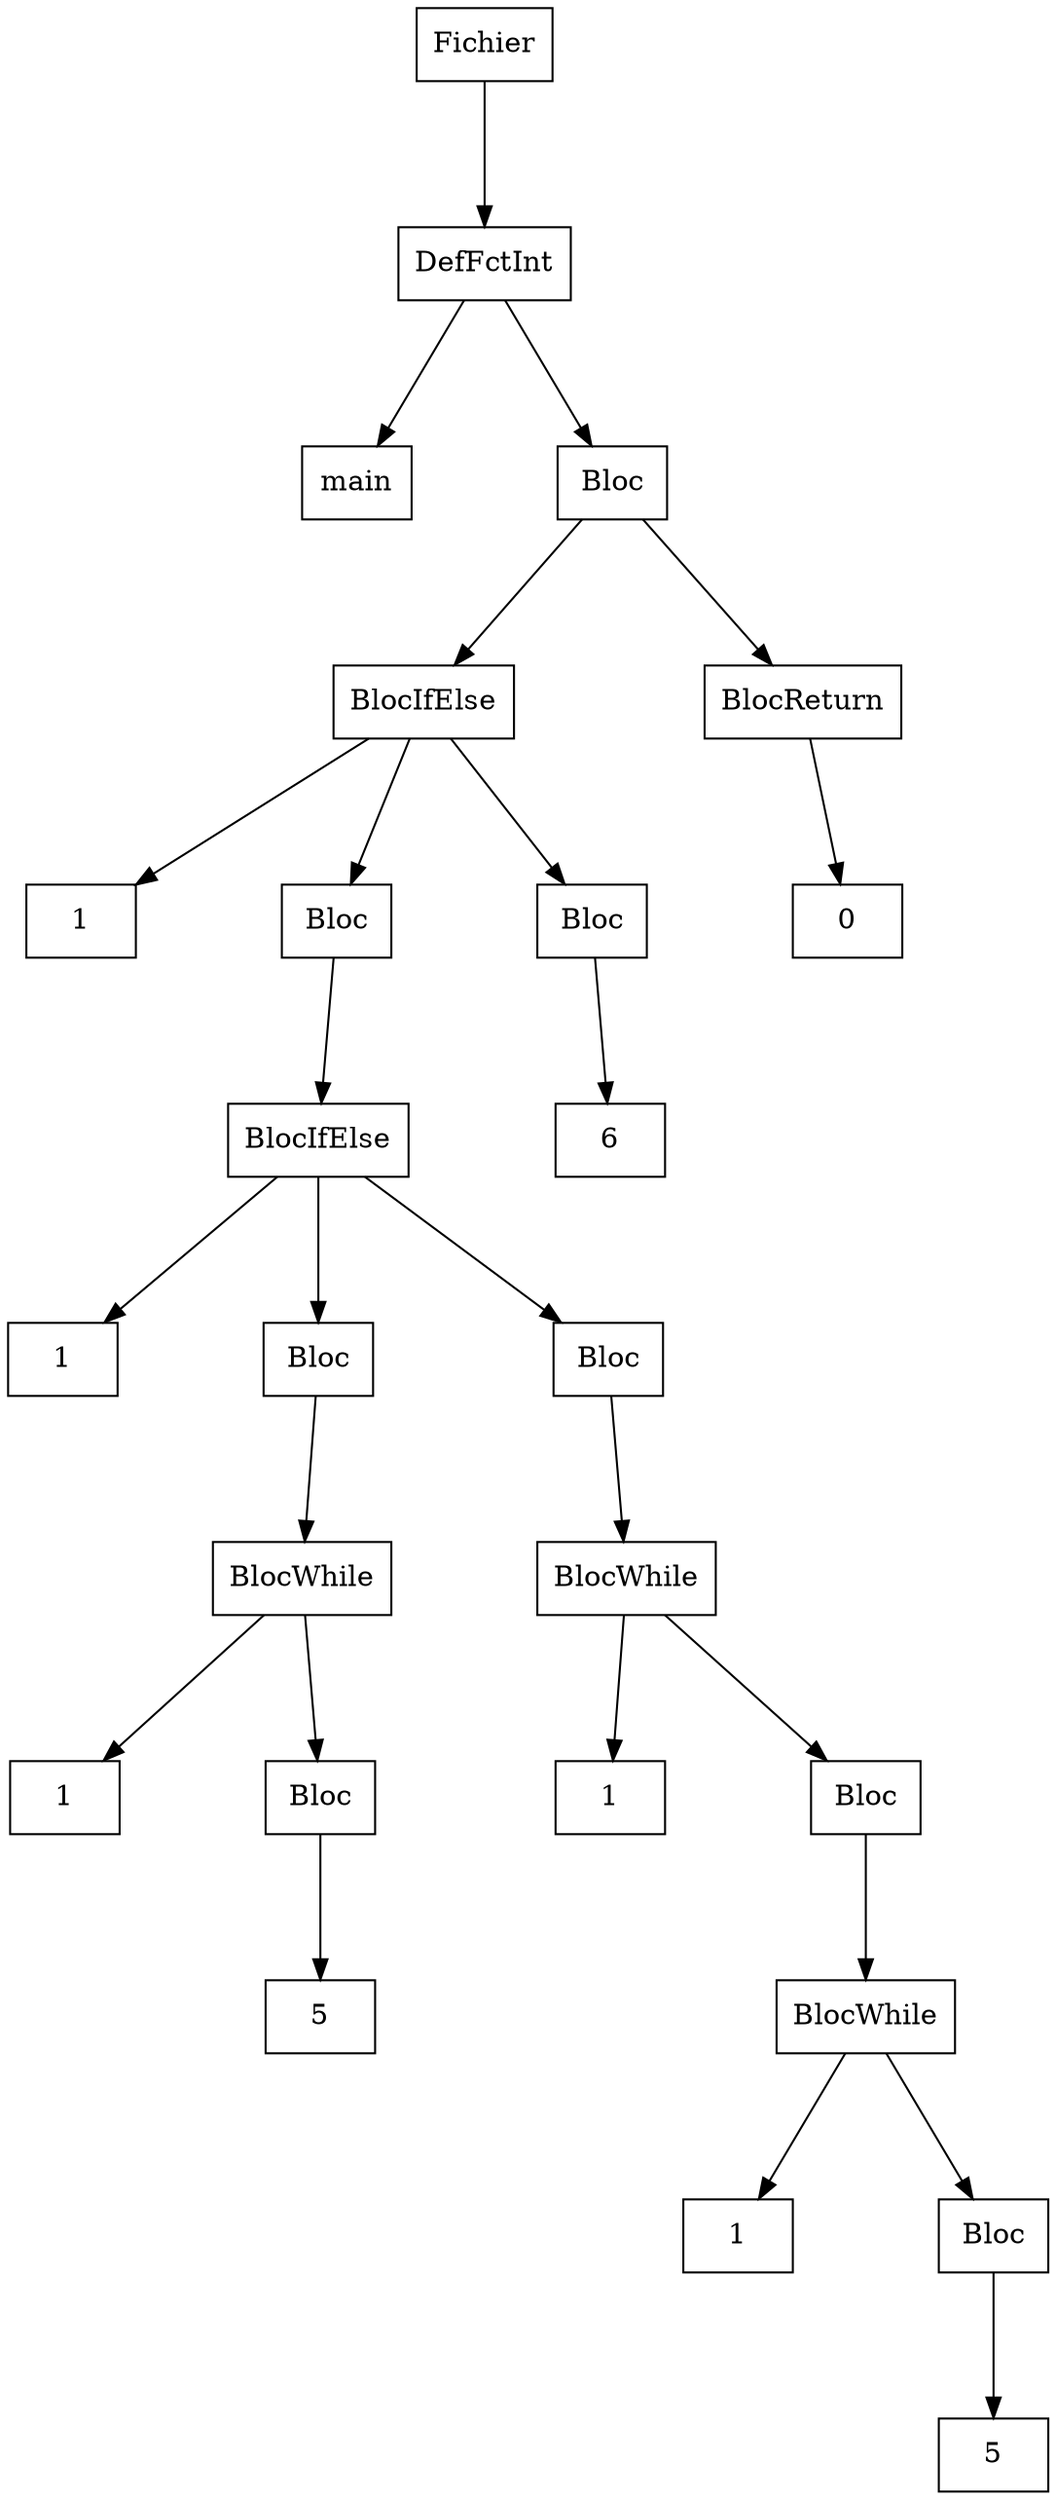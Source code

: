 digraph "ast"{

	nodesep=1;
	ranksep=1;

	N0 [label="Fichier", shape="box"];
	N1 [label="DefFctInt", shape="box"];
	N2 [label="main", shape="box"];
	N3 [label="Bloc", shape="box"];
	N4 [label="BlocIfElse", shape="box"];
	N5 [label="1", shape="box"];
	N6 [label="Bloc", shape="box"];
	N7 [label="BlocIfElse", shape="box"];
	N8 [label="1", shape="box"];
	N9 [label="Bloc", shape="box"];
	N10 [label="BlocWhile", shape="box"];
	N11 [label="1", shape="box"];
	N12 [label="Bloc", shape="box"];
	N13 [label="5", shape="box"];
	N14 [label="Bloc", shape="box"];
	N15 [label="BlocWhile", shape="box"];
	N16 [label="1", shape="box"];
	N17 [label="Bloc", shape="box"];
	N18 [label="BlocWhile", shape="box"];
	N19 [label="1", shape="box"];
	N20 [label="Bloc", shape="box"];
	N21 [label="5", shape="box"];
	N22 [label="Bloc", shape="box"];
	N23 [label="6", shape="box"];
	N24 [label="BlocReturn", shape="box"];
	N25 [label="0", shape="box"];

	N1 -> N2; 
	N4 -> N5; 
	N7 -> N8; 
	N10 -> N11; 
	N12 -> N13; 
	N10 -> N12; 
	N9 -> N10; 
	N7 -> N9; 
	N15 -> N16; 
	N18 -> N19; 
	N20 -> N21; 
	N18 -> N20; 
	N17 -> N18; 
	N15 -> N17; 
	N14 -> N15; 
	N7 -> N14; 
	N6 -> N7; 
	N4 -> N6; 
	N22 -> N23; 
	N4 -> N22; 
	N3 -> N4; 
	N24 -> N25; 
	N3 -> N24; 
	N1 -> N3; 
	N0 -> N1; 
}
